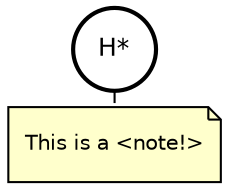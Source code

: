 digraph "state transitions" {
  fontname="Helvetica" fontsize=12 penwidth=2.0 splines=true ordering=out compound=true overlap=scale nodesep=0.3 ranksep=0.1
  node [shape=plaintext style=filled fillcolor="#FFFFFF01" fontname=Helvetica fontsize=12 penwidth=2.0]
  edge [fontname=Helvetica fontsize=10]

  "a_deephistory" [shape=circle class="state deephistory" color="black" label="H*"]
    "note_a_deephistory" [color=black fontcolor=black label="This is a <note!>\l" shape=note fontsize=10 fillcolor="#ffffcc" penwidth=1.0]
    "a_deephistory" -> "note_a_deephistory" [style=dashed arrowtail=none arrowhead=none]

}
